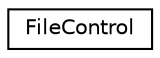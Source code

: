 digraph "Graphical Class Hierarchy"
{
  edge [fontname="Helvetica",fontsize="10",labelfontname="Helvetica",labelfontsize="10"];
  node [fontname="Helvetica",fontsize="10",shape=record];
  rankdir="LR";
  Node0 [label="FileControl",height=0.2,width=0.4,color="black", fillcolor="white", style="filled",URL="$class_file_control.html"];
}

